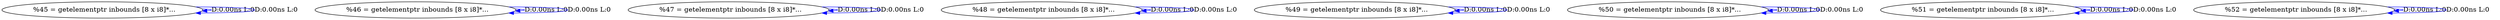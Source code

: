 digraph {
Node0x4338840[label="  %45 = getelementptr inbounds [8 x i8]*..."];
Node0x4338840 -> Node0x4338840[label="D:0.00ns L:0",color=blue];
Node0x4338840 -> Node0x4338840[label="D:0.00ns L:0",color=blue];
Node0x4338920[label="  %46 = getelementptr inbounds [8 x i8]*..."];
Node0x4338920 -> Node0x4338920[label="D:0.00ns L:0",color=blue];
Node0x4338920 -> Node0x4338920[label="D:0.00ns L:0",color=blue];
Node0x4338a00[label="  %47 = getelementptr inbounds [8 x i8]*..."];
Node0x4338a00 -> Node0x4338a00[label="D:0.00ns L:0",color=blue];
Node0x4338a00 -> Node0x4338a00[label="D:0.00ns L:0",color=blue];
Node0x4338ae0[label="  %48 = getelementptr inbounds [8 x i8]*..."];
Node0x4338ae0 -> Node0x4338ae0[label="D:0.00ns L:0",color=blue];
Node0x4338ae0 -> Node0x4338ae0[label="D:0.00ns L:0",color=blue];
Node0x4338bc0[label="  %49 = getelementptr inbounds [8 x i8]*..."];
Node0x4338bc0 -> Node0x4338bc0[label="D:0.00ns L:0",color=blue];
Node0x4338bc0 -> Node0x4338bc0[label="D:0.00ns L:0",color=blue];
Node0x433c360[label="  %50 = getelementptr inbounds [8 x i8]*..."];
Node0x433c360 -> Node0x433c360[label="D:0.00ns L:0",color=blue];
Node0x433c360 -> Node0x433c360[label="D:0.00ns L:0",color=blue];
Node0x433c440[label="  %51 = getelementptr inbounds [8 x i8]*..."];
Node0x433c440 -> Node0x433c440[label="D:0.00ns L:0",color=blue];
Node0x433c440 -> Node0x433c440[label="D:0.00ns L:0",color=blue];
Node0x433c520[label="  %52 = getelementptr inbounds [8 x i8]*..."];
Node0x433c520 -> Node0x433c520[label="D:0.00ns L:0",color=blue];
Node0x433c520 -> Node0x433c520[label="D:0.00ns L:0",color=blue];
}
